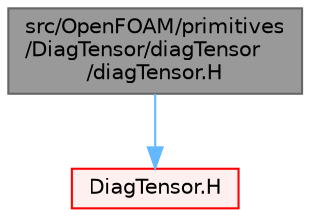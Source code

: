 digraph "src/OpenFOAM/primitives/DiagTensor/diagTensor/diagTensor.H"
{
 // LATEX_PDF_SIZE
  bgcolor="transparent";
  edge [fontname=Helvetica,fontsize=10,labelfontname=Helvetica,labelfontsize=10];
  node [fontname=Helvetica,fontsize=10,shape=box,height=0.2,width=0.4];
  Node1 [id="Node000001",label="src/OpenFOAM/primitives\l/DiagTensor/diagTensor\l/diagTensor.H",height=0.2,width=0.4,color="gray40", fillcolor="grey60", style="filled", fontcolor="black",tooltip=" "];
  Node1 -> Node2 [id="edge1_Node000001_Node000002",color="steelblue1",style="solid",tooltip=" "];
  Node2 [id="Node000002",label="DiagTensor.H",height=0.2,width=0.4,color="red", fillcolor="#FFF0F0", style="filled",URL="$DiagTensor_8H.html",tooltip=" "];
}

